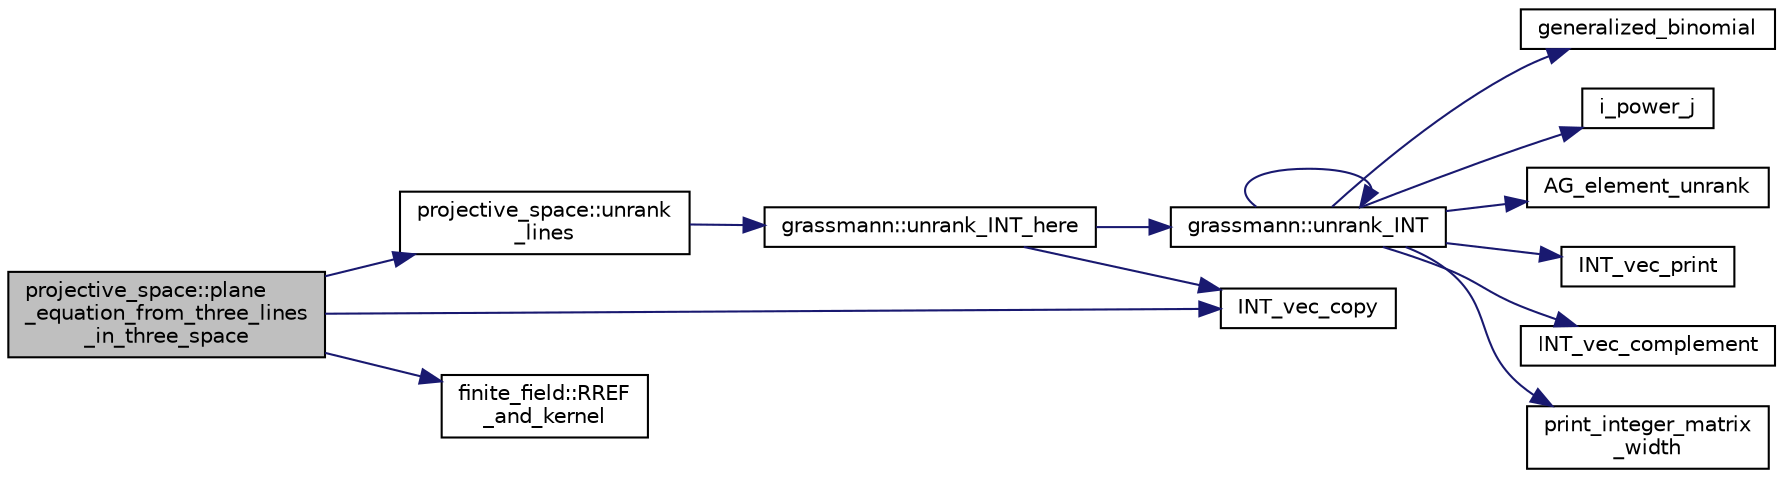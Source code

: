 digraph "projective_space::plane_equation_from_three_lines_in_three_space"
{
  edge [fontname="Helvetica",fontsize="10",labelfontname="Helvetica",labelfontsize="10"];
  node [fontname="Helvetica",fontsize="10",shape=record];
  rankdir="LR";
  Node2544 [label="projective_space::plane\l_equation_from_three_lines\l_in_three_space",height=0.2,width=0.4,color="black", fillcolor="grey75", style="filled", fontcolor="black"];
  Node2544 -> Node2545 [color="midnightblue",fontsize="10",style="solid",fontname="Helvetica"];
  Node2545 [label="projective_space::unrank\l_lines",height=0.2,width=0.4,color="black", fillcolor="white", style="filled",URL="$d2/d17/classprojective__space.html#a9c508a38a1aa17b5b4c9dc7dbbc97be9"];
  Node2545 -> Node2546 [color="midnightblue",fontsize="10",style="solid",fontname="Helvetica"];
  Node2546 [label="grassmann::unrank_INT_here",height=0.2,width=0.4,color="black", fillcolor="white", style="filled",URL="$df/d02/classgrassmann.html#aa51bb30ed0feb7ad87d500b76e0b3cbe"];
  Node2546 -> Node2547 [color="midnightblue",fontsize="10",style="solid",fontname="Helvetica"];
  Node2547 [label="grassmann::unrank_INT",height=0.2,width=0.4,color="black", fillcolor="white", style="filled",URL="$df/d02/classgrassmann.html#a32079405b95a6da2ba1420567d762d64"];
  Node2547 -> Node2548 [color="midnightblue",fontsize="10",style="solid",fontname="Helvetica"];
  Node2548 [label="generalized_binomial",height=0.2,width=0.4,color="black", fillcolor="white", style="filled",URL="$d2/d7c/combinatorics_8_c.html#a24762dc22e45175d18ec1ec1d2556ae8"];
  Node2547 -> Node2549 [color="midnightblue",fontsize="10",style="solid",fontname="Helvetica"];
  Node2549 [label="i_power_j",height=0.2,width=0.4,color="black", fillcolor="white", style="filled",URL="$de/dc5/algebra__and__number__theory_8h.html#a39b321523e8957d701618bb5cac542b5"];
  Node2547 -> Node2550 [color="midnightblue",fontsize="10",style="solid",fontname="Helvetica"];
  Node2550 [label="AG_element_unrank",height=0.2,width=0.4,color="black", fillcolor="white", style="filled",URL="$d4/d67/geometry_8h.html#a4a33b86c87b2879b97cfa1327abe2885"];
  Node2547 -> Node2551 [color="midnightblue",fontsize="10",style="solid",fontname="Helvetica"];
  Node2551 [label="INT_vec_print",height=0.2,width=0.4,color="black", fillcolor="white", style="filled",URL="$df/dbf/sajeeb_8_c.html#a79a5901af0b47dd0d694109543c027fe"];
  Node2547 -> Node2547 [color="midnightblue",fontsize="10",style="solid",fontname="Helvetica"];
  Node2547 -> Node2552 [color="midnightblue",fontsize="10",style="solid",fontname="Helvetica"];
  Node2552 [label="INT_vec_complement",height=0.2,width=0.4,color="black", fillcolor="white", style="filled",URL="$d5/db4/io__and__os_8h.html#a2a0a724647575fcd3090c763985eb81a"];
  Node2547 -> Node2553 [color="midnightblue",fontsize="10",style="solid",fontname="Helvetica"];
  Node2553 [label="print_integer_matrix\l_width",height=0.2,width=0.4,color="black", fillcolor="white", style="filled",URL="$d5/db4/io__and__os_8h.html#aa78f3e73fc2179251bd15adbcc31573f"];
  Node2546 -> Node2554 [color="midnightblue",fontsize="10",style="solid",fontname="Helvetica"];
  Node2554 [label="INT_vec_copy",height=0.2,width=0.4,color="black", fillcolor="white", style="filled",URL="$df/dbf/sajeeb_8_c.html#ac2d875e27e009af6ec04d17254d11075"];
  Node2544 -> Node2555 [color="midnightblue",fontsize="10",style="solid",fontname="Helvetica"];
  Node2555 [label="finite_field::RREF\l_and_kernel",height=0.2,width=0.4,color="black", fillcolor="white", style="filled",URL="$df/d5a/classfinite__field.html#afdf51a97d36ccddcf8f9f969c3a10ed8"];
  Node2544 -> Node2554 [color="midnightblue",fontsize="10",style="solid",fontname="Helvetica"];
}

